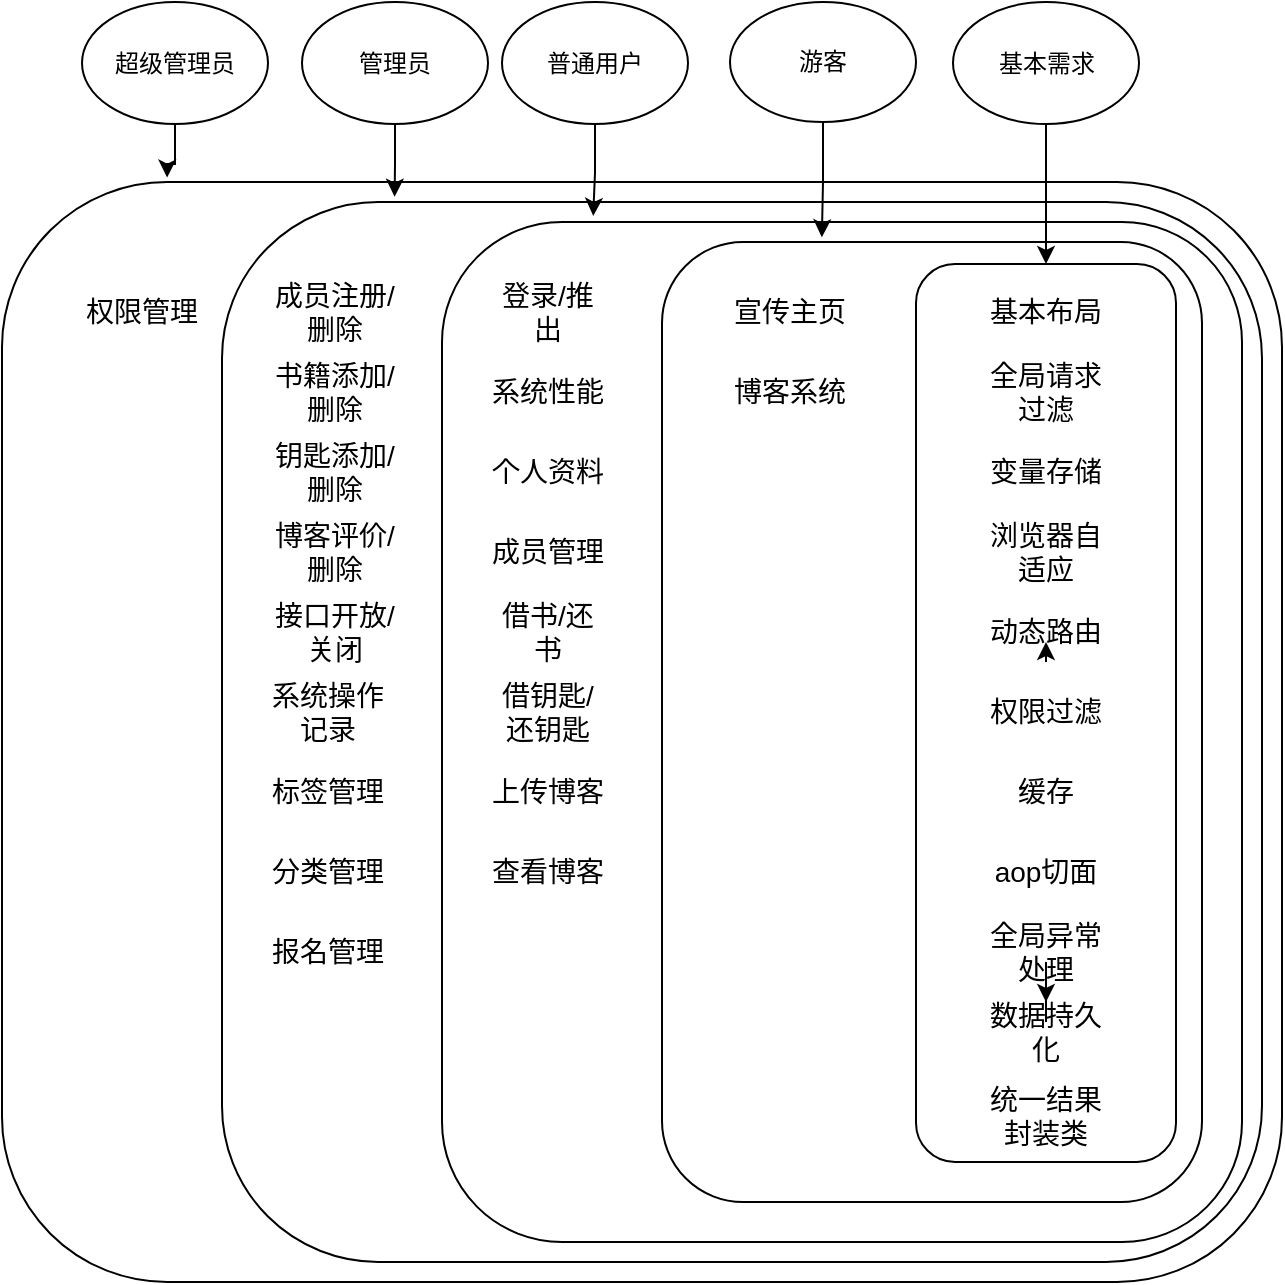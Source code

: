 <mxfile version="18.0.5" type="github">
  <diagram id="_naql89tFM3aTG2cUCXA" name="Page-1">
    <mxGraphModel dx="1221" dy="1227" grid="1" gridSize="10" guides="1" tooltips="1" connect="1" arrows="1" fold="1" page="1" pageScale="1" pageWidth="827" pageHeight="583" math="0" shadow="0">
      <root>
        <mxCell id="0" />
        <mxCell id="1" parent="0" />
        <mxCell id="0KFQUzX7otQIxWzonmKP-9" value="" style="rounded=1;whiteSpace=wrap;html=1;" vertex="1" parent="1">
          <mxGeometry x="240" y="-190" width="640" height="550" as="geometry" />
        </mxCell>
        <mxCell id="0KFQUzX7otQIxWzonmKP-7" value="" style="rounded=1;whiteSpace=wrap;html=1;" vertex="1" parent="1">
          <mxGeometry x="350" y="-180" width="520" height="530" as="geometry" />
        </mxCell>
        <mxCell id="0KFQUzX7otQIxWzonmKP-4" value="" style="rounded=1;whiteSpace=wrap;html=1;" vertex="1" parent="1">
          <mxGeometry x="460" y="-170" width="400" height="510" as="geometry" />
        </mxCell>
        <mxCell id="0KFQUzX7otQIxWzonmKP-2" value="" style="rounded=1;whiteSpace=wrap;html=1;" vertex="1" parent="1">
          <mxGeometry x="570" y="-160" width="270" height="480" as="geometry" />
        </mxCell>
        <mxCell id="0KFQUzX7otQIxWzonmKP-1" value="" style="rounded=1;whiteSpace=wrap;html=1;" vertex="1" parent="1">
          <mxGeometry x="697" y="-149" width="130" height="449" as="geometry" />
        </mxCell>
        <mxCell id="0KFQUzX7otQIxWzonmKP-15" style="edgeStyle=orthogonalEdgeStyle;rounded=0;orthogonalLoop=1;jettySize=auto;html=1;exitX=0.5;exitY=1;exitDx=0;exitDy=0;" edge="1" parent="1" source="0KFQUzX7otQIxWzonmKP-10" target="0KFQUzX7otQIxWzonmKP-1">
          <mxGeometry relative="1" as="geometry" />
        </mxCell>
        <mxCell id="0KFQUzX7otQIxWzonmKP-10" value="基本需求" style="ellipse;whiteSpace=wrap;html=1;" vertex="1" parent="1">
          <mxGeometry x="715.5" y="-280" width="93" height="61" as="geometry" />
        </mxCell>
        <mxCell id="0KFQUzX7otQIxWzonmKP-21" style="edgeStyle=orthogonalEdgeStyle;rounded=0;orthogonalLoop=1;jettySize=auto;html=1;entryX=0.296;entryY=-0.005;entryDx=0;entryDy=0;entryPerimeter=0;" edge="1" parent="1" source="0KFQUzX7otQIxWzonmKP-11" target="0KFQUzX7otQIxWzonmKP-2">
          <mxGeometry relative="1" as="geometry" />
        </mxCell>
        <mxCell id="0KFQUzX7otQIxWzonmKP-11" value="游客" style="ellipse;whiteSpace=wrap;html=1;" vertex="1" parent="1">
          <mxGeometry x="604" y="-280" width="93" height="60" as="geometry" />
        </mxCell>
        <mxCell id="0KFQUzX7otQIxWzonmKP-22" style="edgeStyle=orthogonalEdgeStyle;rounded=0;orthogonalLoop=1;jettySize=auto;html=1;entryX=0.189;entryY=-0.006;entryDx=0;entryDy=0;entryPerimeter=0;" edge="1" parent="1" source="0KFQUzX7otQIxWzonmKP-12" target="0KFQUzX7otQIxWzonmKP-4">
          <mxGeometry relative="1" as="geometry" />
        </mxCell>
        <mxCell id="0KFQUzX7otQIxWzonmKP-12" value="普通用户" style="ellipse;whiteSpace=wrap;html=1;" vertex="1" parent="1">
          <mxGeometry x="490" y="-280" width="93" height="61" as="geometry" />
        </mxCell>
        <mxCell id="0KFQUzX7otQIxWzonmKP-23" style="edgeStyle=orthogonalEdgeStyle;rounded=0;orthogonalLoop=1;jettySize=auto;html=1;entryX=0.166;entryY=-0.005;entryDx=0;entryDy=0;entryPerimeter=0;" edge="1" parent="1" source="0KFQUzX7otQIxWzonmKP-13" target="0KFQUzX7otQIxWzonmKP-7">
          <mxGeometry relative="1" as="geometry" />
        </mxCell>
        <mxCell id="0KFQUzX7otQIxWzonmKP-13" value="管理员" style="ellipse;whiteSpace=wrap;html=1;" vertex="1" parent="1">
          <mxGeometry x="390" y="-280" width="93" height="61" as="geometry" />
        </mxCell>
        <mxCell id="0KFQUzX7otQIxWzonmKP-43" style="edgeStyle=orthogonalEdgeStyle;rounded=0;orthogonalLoop=1;jettySize=auto;html=1;entryX=0.129;entryY=-0.004;entryDx=0;entryDy=0;entryPerimeter=0;" edge="1" parent="1" source="0KFQUzX7otQIxWzonmKP-14" target="0KFQUzX7otQIxWzonmKP-9">
          <mxGeometry relative="1" as="geometry" />
        </mxCell>
        <mxCell id="0KFQUzX7otQIxWzonmKP-14" value="超级管理员" style="ellipse;whiteSpace=wrap;html=1;" vertex="1" parent="1">
          <mxGeometry x="280" y="-280" width="93" height="61" as="geometry" />
        </mxCell>
        <mxCell id="0KFQUzX7otQIxWzonmKP-44" value="基本布局" style="text;html=1;strokeColor=none;fillColor=none;align=center;verticalAlign=middle;whiteSpace=wrap;rounded=0;fontSize=14;" vertex="1" parent="1">
          <mxGeometry x="732" y="-140" width="60" height="30" as="geometry" />
        </mxCell>
        <mxCell id="0KFQUzX7otQIxWzonmKP-45" value="全局请求过滤" style="text;html=1;strokeColor=none;fillColor=none;align=center;verticalAlign=middle;whiteSpace=wrap;rounded=0;fontSize=14;" vertex="1" parent="1">
          <mxGeometry x="732" y="-100" width="60" height="30" as="geometry" />
        </mxCell>
        <mxCell id="0KFQUzX7otQIxWzonmKP-46" value="变量存储" style="text;html=1;strokeColor=none;fillColor=none;align=center;verticalAlign=middle;whiteSpace=wrap;rounded=0;fontSize=14;" vertex="1" parent="1">
          <mxGeometry x="732" y="-60" width="60" height="30" as="geometry" />
        </mxCell>
        <mxCell id="0KFQUzX7otQIxWzonmKP-47" value="浏览器自适应" style="text;html=1;strokeColor=none;fillColor=none;align=center;verticalAlign=middle;whiteSpace=wrap;rounded=0;fontSize=14;" vertex="1" parent="1">
          <mxGeometry x="732" y="-20" width="60" height="30" as="geometry" />
        </mxCell>
        <mxCell id="0KFQUzX7otQIxWzonmKP-51" value="权限过滤" style="text;html=1;strokeColor=none;fillColor=none;align=center;verticalAlign=middle;whiteSpace=wrap;rounded=0;fontSize=14;" vertex="1" parent="1">
          <mxGeometry x="732" y="60" width="60" height="30" as="geometry" />
        </mxCell>
        <mxCell id="0KFQUzX7otQIxWzonmKP-52" value="动态路由" style="text;html=1;strokeColor=none;fillColor=none;align=center;verticalAlign=middle;whiteSpace=wrap;rounded=0;fontSize=14;" vertex="1" parent="1">
          <mxGeometry x="732" y="20" width="60" height="30" as="geometry" />
        </mxCell>
        <mxCell id="0KFQUzX7otQIxWzonmKP-53" value="缓存" style="text;html=1;strokeColor=none;fillColor=none;align=center;verticalAlign=middle;whiteSpace=wrap;rounded=0;fontSize=14;" vertex="1" parent="1">
          <mxGeometry x="732" y="100" width="60" height="30" as="geometry" />
        </mxCell>
        <mxCell id="0KFQUzX7otQIxWzonmKP-54" value="aop切面" style="text;html=1;strokeColor=none;fillColor=none;align=center;verticalAlign=middle;whiteSpace=wrap;rounded=0;fontSize=14;" vertex="1" parent="1">
          <mxGeometry x="732" y="140" width="60" height="30" as="geometry" />
        </mxCell>
        <mxCell id="0KFQUzX7otQIxWzonmKP-79" value="" style="edgeStyle=orthogonalEdgeStyle;rounded=0;orthogonalLoop=1;jettySize=auto;html=1;fontSize=13;" edge="1" parent="1" source="0KFQUzX7otQIxWzonmKP-55" target="0KFQUzX7otQIxWzonmKP-56">
          <mxGeometry relative="1" as="geometry" />
        </mxCell>
        <mxCell id="0KFQUzX7otQIxWzonmKP-55" value="全局异常处理" style="text;html=1;strokeColor=none;fillColor=none;align=center;verticalAlign=middle;whiteSpace=wrap;rounded=0;fontSize=14;" vertex="1" parent="1">
          <mxGeometry x="732" y="180" width="60" height="30" as="geometry" />
        </mxCell>
        <mxCell id="0KFQUzX7otQIxWzonmKP-56" value="数据持久化" style="text;html=1;strokeColor=none;fillColor=none;align=center;verticalAlign=middle;whiteSpace=wrap;rounded=0;fontSize=14;" vertex="1" parent="1">
          <mxGeometry x="732" y="220" width="60" height="30" as="geometry" />
        </mxCell>
        <mxCell id="0KFQUzX7otQIxWzonmKP-80" value="宣传主页" style="text;html=1;strokeColor=none;fillColor=none;align=center;verticalAlign=middle;whiteSpace=wrap;rounded=0;fontSize=14;" vertex="1" parent="1">
          <mxGeometry x="604" y="-140" width="60" height="30" as="geometry" />
        </mxCell>
        <mxCell id="0KFQUzX7otQIxWzonmKP-81" value="博客系统" style="text;html=1;strokeColor=none;fillColor=none;align=center;verticalAlign=middle;whiteSpace=wrap;rounded=0;fontSize=14;" vertex="1" parent="1">
          <mxGeometry x="604" y="-100" width="60" height="30" as="geometry" />
        </mxCell>
        <mxCell id="0KFQUzX7otQIxWzonmKP-83" value="登录/推出" style="text;html=1;strokeColor=none;fillColor=none;align=center;verticalAlign=middle;whiteSpace=wrap;rounded=0;fontSize=14;" vertex="1" parent="1">
          <mxGeometry x="483" y="-140" width="60" height="30" as="geometry" />
        </mxCell>
        <mxCell id="0KFQUzX7otQIxWzonmKP-84" value="系统性能" style="text;html=1;strokeColor=none;fillColor=none;align=center;verticalAlign=middle;whiteSpace=wrap;rounded=0;fontSize=14;" vertex="1" parent="1">
          <mxGeometry x="483" y="-100" width="60" height="30" as="geometry" />
        </mxCell>
        <mxCell id="0KFQUzX7otQIxWzonmKP-85" value="个人资料" style="text;html=1;strokeColor=none;fillColor=none;align=center;verticalAlign=middle;whiteSpace=wrap;rounded=0;fontSize=14;" vertex="1" parent="1">
          <mxGeometry x="483" y="-60" width="60" height="30" as="geometry" />
        </mxCell>
        <mxCell id="0KFQUzX7otQIxWzonmKP-86" value="成员注册/删除" style="text;html=1;strokeColor=none;fillColor=none;align=center;verticalAlign=middle;whiteSpace=wrap;rounded=0;fontSize=14;" vertex="1" parent="1">
          <mxGeometry x="373" y="-140" width="67" height="30" as="geometry" />
        </mxCell>
        <mxCell id="0KFQUzX7otQIxWzonmKP-87" value="书籍添加/删除" style="text;html=1;strokeColor=none;fillColor=none;align=center;verticalAlign=middle;whiteSpace=wrap;rounded=0;fontSize=14;" vertex="1" parent="1">
          <mxGeometry x="373" y="-100" width="67" height="30" as="geometry" />
        </mxCell>
        <mxCell id="0KFQUzX7otQIxWzonmKP-88" value="钥匙添加/删除" style="text;html=1;strokeColor=none;fillColor=none;align=center;verticalAlign=middle;whiteSpace=wrap;rounded=0;fontSize=14;" vertex="1" parent="1">
          <mxGeometry x="373" y="-60" width="67" height="30" as="geometry" />
        </mxCell>
        <mxCell id="0KFQUzX7otQIxWzonmKP-89" value="权限管理" style="text;html=1;strokeColor=none;fillColor=none;align=center;verticalAlign=middle;whiteSpace=wrap;rounded=0;fontSize=14;" vertex="1" parent="1">
          <mxGeometry x="280" y="-140" width="60" height="30" as="geometry" />
        </mxCell>
        <mxCell id="0KFQUzX7otQIxWzonmKP-92" style="edgeStyle=orthogonalEdgeStyle;rounded=0;orthogonalLoop=1;jettySize=auto;html=1;exitX=0.5;exitY=1;exitDx=0;exitDy=0;entryX=0.5;entryY=0.667;entryDx=0;entryDy=0;entryPerimeter=0;fontSize=14;" edge="1" parent="1" source="0KFQUzX7otQIxWzonmKP-52" target="0KFQUzX7otQIxWzonmKP-52">
          <mxGeometry relative="1" as="geometry" />
        </mxCell>
        <mxCell id="0KFQUzX7otQIxWzonmKP-93" value="统一结果封装类" style="text;html=1;strokeColor=none;fillColor=none;align=center;verticalAlign=middle;whiteSpace=wrap;rounded=0;fontSize=14;" vertex="1" parent="1">
          <mxGeometry x="732" y="261.5" width="60" height="30" as="geometry" />
        </mxCell>
        <mxCell id="0KFQUzX7otQIxWzonmKP-94" value="成员管理" style="text;html=1;strokeColor=none;fillColor=none;align=center;verticalAlign=middle;whiteSpace=wrap;rounded=0;fontSize=14;" vertex="1" parent="1">
          <mxGeometry x="483" y="-20" width="60" height="30" as="geometry" />
        </mxCell>
        <mxCell id="0KFQUzX7otQIxWzonmKP-95" value="借书/还书" style="text;html=1;strokeColor=none;fillColor=none;align=center;verticalAlign=middle;whiteSpace=wrap;rounded=0;fontSize=14;" vertex="1" parent="1">
          <mxGeometry x="483" y="20" width="60" height="30" as="geometry" />
        </mxCell>
        <mxCell id="0KFQUzX7otQIxWzonmKP-96" value="借钥匙/还钥匙" style="text;html=1;strokeColor=none;fillColor=none;align=center;verticalAlign=middle;whiteSpace=wrap;rounded=0;fontSize=14;" vertex="1" parent="1">
          <mxGeometry x="483" y="60" width="60" height="30" as="geometry" />
        </mxCell>
        <mxCell id="0KFQUzX7otQIxWzonmKP-97" value="上传博客" style="text;html=1;strokeColor=none;fillColor=none;align=center;verticalAlign=middle;whiteSpace=wrap;rounded=0;fontSize=14;" vertex="1" parent="1">
          <mxGeometry x="483" y="100" width="60" height="30" as="geometry" />
        </mxCell>
        <mxCell id="0KFQUzX7otQIxWzonmKP-98" value="查看博客" style="text;html=1;strokeColor=none;fillColor=none;align=center;verticalAlign=middle;whiteSpace=wrap;rounded=0;fontSize=14;" vertex="1" parent="1">
          <mxGeometry x="483" y="140" width="60" height="30" as="geometry" />
        </mxCell>
        <mxCell id="0KFQUzX7otQIxWzonmKP-99" value="博客评价/删除" style="text;html=1;strokeColor=none;fillColor=none;align=center;verticalAlign=middle;whiteSpace=wrap;rounded=0;fontSize=14;" vertex="1" parent="1">
          <mxGeometry x="373" y="-20" width="67" height="30" as="geometry" />
        </mxCell>
        <mxCell id="0KFQUzX7otQIxWzonmKP-100" value="接口开放/关闭" style="text;html=1;strokeColor=none;fillColor=none;align=center;verticalAlign=middle;whiteSpace=wrap;rounded=0;fontSize=14;" vertex="1" parent="1">
          <mxGeometry x="373" y="20" width="67" height="30" as="geometry" />
        </mxCell>
        <mxCell id="0KFQUzX7otQIxWzonmKP-101" value="系统操作记录" style="text;html=1;strokeColor=none;fillColor=none;align=center;verticalAlign=middle;whiteSpace=wrap;rounded=0;fontSize=14;" vertex="1" parent="1">
          <mxGeometry x="373" y="60" width="60" height="30" as="geometry" />
        </mxCell>
        <mxCell id="0KFQUzX7otQIxWzonmKP-102" value="标签管理" style="text;html=1;strokeColor=none;fillColor=none;align=center;verticalAlign=middle;whiteSpace=wrap;rounded=0;fontSize=14;" vertex="1" parent="1">
          <mxGeometry x="373" y="100" width="60" height="30" as="geometry" />
        </mxCell>
        <mxCell id="0KFQUzX7otQIxWzonmKP-103" value="分类管理" style="text;html=1;strokeColor=none;fillColor=none;align=center;verticalAlign=middle;whiteSpace=wrap;rounded=0;fontSize=14;" vertex="1" parent="1">
          <mxGeometry x="373" y="140" width="60" height="30" as="geometry" />
        </mxCell>
        <mxCell id="0KFQUzX7otQIxWzonmKP-104" value="报名管理" style="text;html=1;strokeColor=none;fillColor=none;align=center;verticalAlign=middle;whiteSpace=wrap;rounded=0;fontSize=14;" vertex="1" parent="1">
          <mxGeometry x="373" y="180" width="60" height="30" as="geometry" />
        </mxCell>
      </root>
    </mxGraphModel>
  </diagram>
</mxfile>

